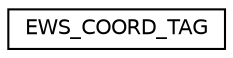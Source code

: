 digraph "Graphical Class Hierarchy"
{
  edge [fontname="Helvetica",fontsize="10",labelfontname="Helvetica",labelfontsize="10"];
  node [fontname="Helvetica",fontsize="10",shape=record];
  rankdir="LR";
  Node1 [label="EWS_COORD_TAG",height=0.2,width=0.4,color="black", fillcolor="white", style="filled",URL="$struct_e_w_s___c_o_o_r_d___t_a_g.html"];
}
